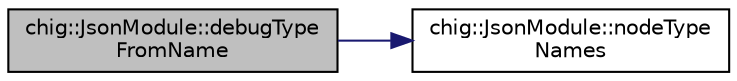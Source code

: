 digraph "chig::JsonModule::debugTypeFromName"
{
 // INTERACTIVE_SVG=YES
  edge [fontname="Helvetica",fontsize="10",labelfontname="Helvetica",labelfontsize="10"];
  node [fontname="Helvetica",fontsize="10",shape=record];
  rankdir="LR";
  Node57 [label="chig::JsonModule::debugType\lFromName",height=0.2,width=0.4,color="black", fillcolor="grey75", style="filled", fontcolor="black"];
  Node57 -> Node58 [color="midnightblue",fontsize="10",style="solid",fontname="Helvetica"];
  Node58 [label="chig::JsonModule::nodeType\lNames",height=0.2,width=0.4,color="black", fillcolor="white", style="filled",URL="$structchig_1_1JsonModule.html#a5a0e71b625b60849d760217655254945"];
}
